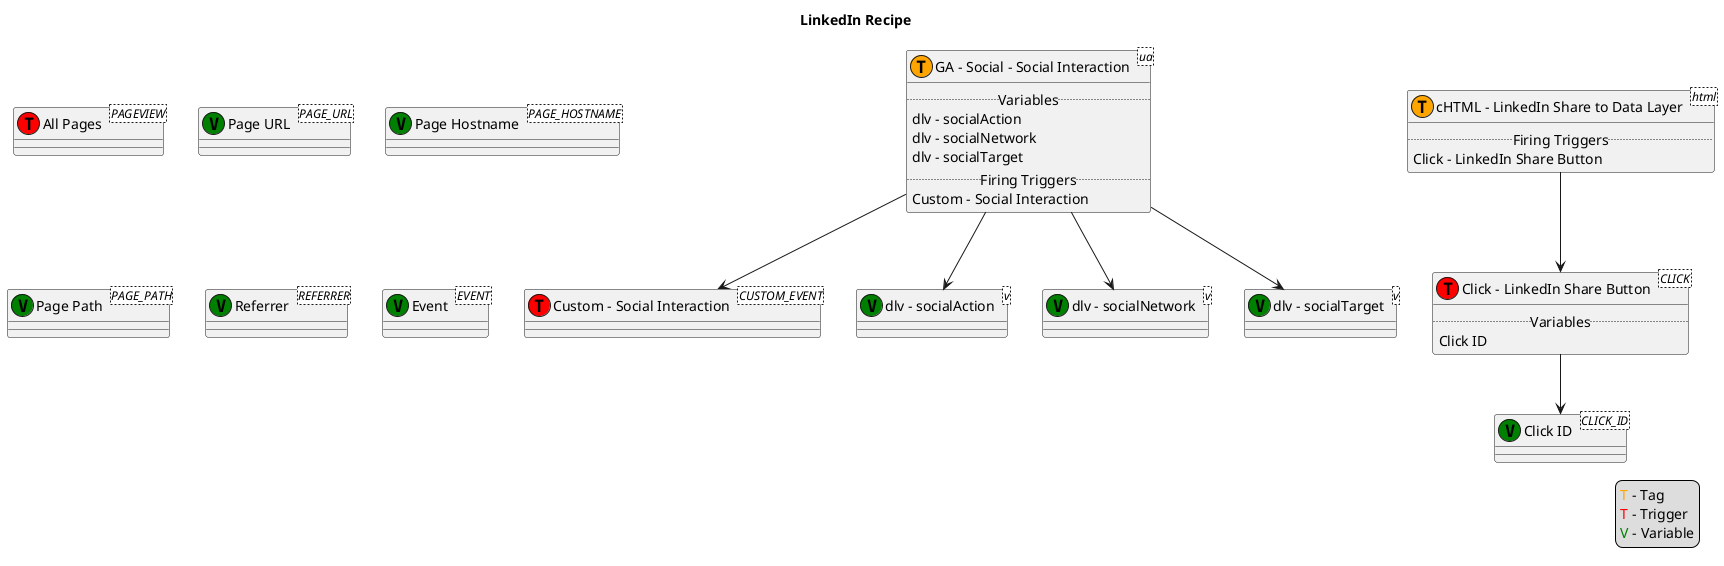 @startuml
title LinkedIn Recipe
legend right
<color:orange>T</color> - Tag
<color:red>T</color> - Trigger
<color:green>V</color> - Variable
end legend
class "GA - Social - Social Interaction" as 01<ua> << (T, orange) >> {
    .. Variables ..
    dlv - socialAction
    dlv - socialNetwork
    dlv - socialTarget
    .. Firing Triggers ..
    Custom - Social Interaction
}
class "cHTML - LinkedIn Share to Data Layer" as 02<html> << (T, orange) >> {
    .. Firing Triggers ..
    Click - LinkedIn Share Button
}
class "Click - LinkedIn Share Button" as 15<CLICK> << (T, red) >> {
    .. Variables ..
    Click ID
}
class "Custom - Social Interaction" as 16<CUSTOM_EVENT> << (T, red) >>
class "All Pages" as 2147479553<PAGEVIEW> << (T, red) >>
class "dlv - socialAction" as 21<v> << (V, green) >>
class "dlv - socialNetwork" as 22<v> << (V, green) >>
class "dlv - socialTarget" as 23<v> << (V, green) >>
class "Page URL"<PAGE_URL> << (V, green) >>
class "Page Hostname"<PAGE_HOSTNAME> << (V, green) >>
class "Page Path"<PAGE_PATH> << (V, green) >>
class "Referrer"<REFERRER> << (V, green) >>
class "Event"<EVENT> << (V, green) >>
class "Click ID"<CLICK_ID> << (V, green) >>
01 --> 16
02 --> 15
15 --> "Click ID"
01 --> 21
01 --> 22
01 --> 23
@enduml
